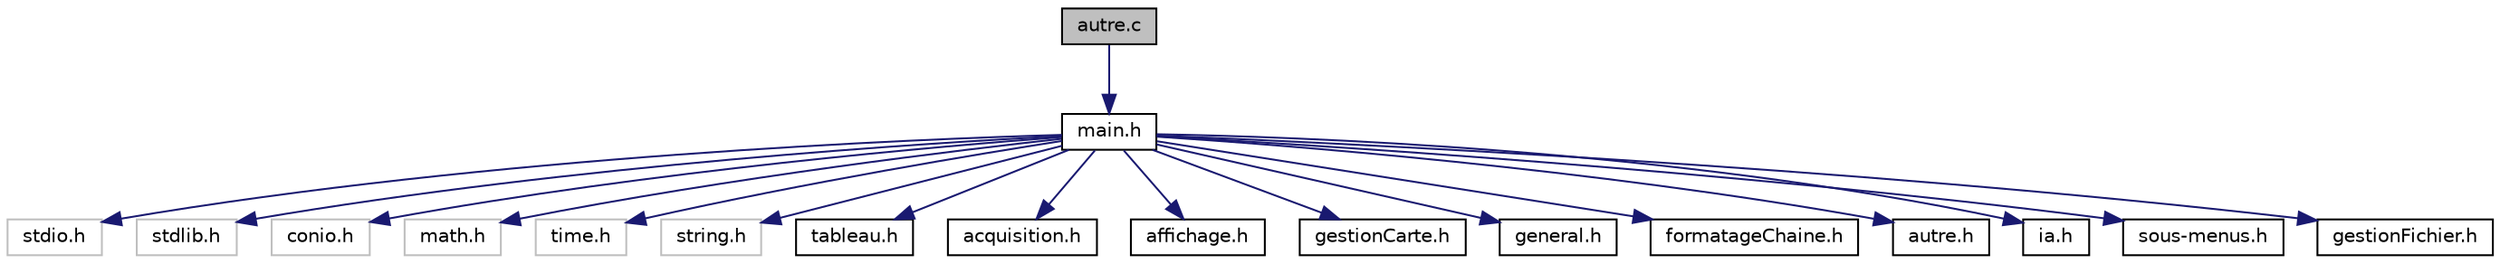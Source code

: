 digraph "autre.c"
{
 // LATEX_PDF_SIZE
  edge [fontname="Helvetica",fontsize="10",labelfontname="Helvetica",labelfontsize="10"];
  node [fontname="Helvetica",fontsize="10",shape=record];
  Node1 [label="autre.c",height=0.2,width=0.4,color="black", fillcolor="grey75", style="filled", fontcolor="black",tooltip="ficher contenant les fonctions qui n'allait dans aucun autre fichier"];
  Node1 -> Node2 [color="midnightblue",fontsize="10",style="solid"];
  Node2 [label="main.h",height=0.2,width=0.4,color="black", fillcolor="white", style="filled",URL="$main_8h_source.html",tooltip=" "];
  Node2 -> Node3 [color="midnightblue",fontsize="10",style="solid"];
  Node3 [label="stdio.h",height=0.2,width=0.4,color="grey75", fillcolor="white", style="filled",tooltip=" "];
  Node2 -> Node4 [color="midnightblue",fontsize="10",style="solid"];
  Node4 [label="stdlib.h",height=0.2,width=0.4,color="grey75", fillcolor="white", style="filled",tooltip=" "];
  Node2 -> Node5 [color="midnightblue",fontsize="10",style="solid"];
  Node5 [label="conio.h",height=0.2,width=0.4,color="grey75", fillcolor="white", style="filled",tooltip=" "];
  Node2 -> Node6 [color="midnightblue",fontsize="10",style="solid"];
  Node6 [label="math.h",height=0.2,width=0.4,color="grey75", fillcolor="white", style="filled",tooltip=" "];
  Node2 -> Node7 [color="midnightblue",fontsize="10",style="solid"];
  Node7 [label="time.h",height=0.2,width=0.4,color="grey75", fillcolor="white", style="filled",tooltip=" "];
  Node2 -> Node8 [color="midnightblue",fontsize="10",style="solid"];
  Node8 [label="string.h",height=0.2,width=0.4,color="grey75", fillcolor="white", style="filled",tooltip=" "];
  Node2 -> Node9 [color="midnightblue",fontsize="10",style="solid"];
  Node9 [label="tableau.h",height=0.2,width=0.4,color="black", fillcolor="white", style="filled",URL="$tableau_8h_source.html",tooltip=" "];
  Node2 -> Node10 [color="midnightblue",fontsize="10",style="solid"];
  Node10 [label="acquisition.h",height=0.2,width=0.4,color="black", fillcolor="white", style="filled",URL="$acquisition_8h_source.html",tooltip=" "];
  Node2 -> Node11 [color="midnightblue",fontsize="10",style="solid"];
  Node11 [label="affichage.h",height=0.2,width=0.4,color="black", fillcolor="white", style="filled",URL="$affichage_8h_source.html",tooltip=" "];
  Node2 -> Node12 [color="midnightblue",fontsize="10",style="solid"];
  Node12 [label="gestionCarte.h",height=0.2,width=0.4,color="black", fillcolor="white", style="filled",URL="$gestion_carte_8h_source.html",tooltip=" "];
  Node2 -> Node13 [color="midnightblue",fontsize="10",style="solid"];
  Node13 [label="general.h",height=0.2,width=0.4,color="black", fillcolor="white", style="filled",URL="$general_8h_source.html",tooltip=" "];
  Node2 -> Node14 [color="midnightblue",fontsize="10",style="solid"];
  Node14 [label="formatageChaine.h",height=0.2,width=0.4,color="black", fillcolor="white", style="filled",URL="$formatage_chaine_8h_source.html",tooltip=" "];
  Node2 -> Node15 [color="midnightblue",fontsize="10",style="solid"];
  Node15 [label="autre.h",height=0.2,width=0.4,color="black", fillcolor="white", style="filled",URL="$autre_8h_source.html",tooltip=" "];
  Node2 -> Node16 [color="midnightblue",fontsize="10",style="solid"];
  Node16 [label="ia.h",height=0.2,width=0.4,color="black", fillcolor="white", style="filled",URL="$ia_8h_source.html",tooltip=" "];
  Node2 -> Node17 [color="midnightblue",fontsize="10",style="solid"];
  Node17 [label="sous-menus.h",height=0.2,width=0.4,color="black", fillcolor="white", style="filled",URL="$sous-menus_8h_source.html",tooltip=" "];
  Node2 -> Node18 [color="midnightblue",fontsize="10",style="solid"];
  Node18 [label="gestionFichier.h",height=0.2,width=0.4,color="black", fillcolor="white", style="filled",URL="$gestion_fichier_8h_source.html",tooltip=" "];
}
